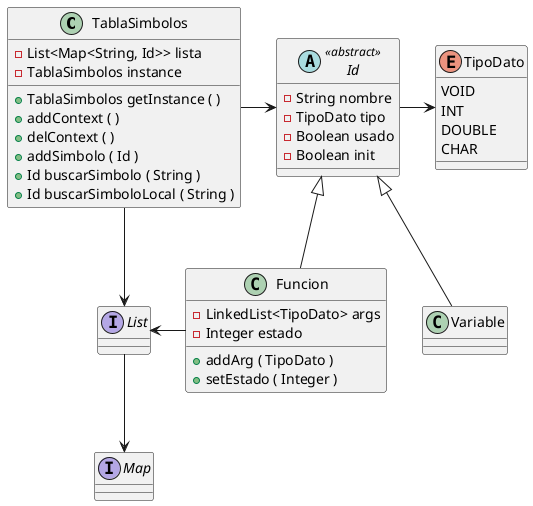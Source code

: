 @startuml Simbolos

class TablaSimbolos {
    - List<Map<String, Id>> lista
    - TablaSimbolos instance
    + TablaSimbolos getInstance ( )
    + addContext ( )
    + delContext ( )
    + addSimbolo ( Id )
    + Id buscarSimbolo ( String )
    + Id buscarSimboloLocal ( String )
}

abstract class Id <<abstract>> {
 - String nombre
 - TipoDato tipo
 - Boolean usado
 - Boolean init
}

class Variable {}

class Funcion {
    - LinkedList<TipoDato> args
    - Integer estado
    + addArg ( TipoDato )
    + setEstado ( Integer )
}

enum TipoDato {
    VOID 
    INT 
    DOUBLE
    CHAR
}

interface List

interface Map

TablaSimbolos -> Id
TablaSimbolos --> List
List --> Map

Id -> TipoDato
Id <|-- Variable
Id <|-- Funcion

List <- Funcion

@enduml